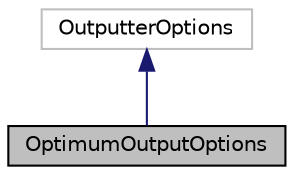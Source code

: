 digraph "OptimumOutputOptions"
{
 // INTERACTIVE_SVG=YES
 // LATEX_PDF_SIZE
  edge [fontname="Helvetica",fontsize="10",labelfontname="Helvetica",labelfontsize="10"];
  node [fontname="Helvetica",fontsize="10",shape=record];
  Node1 [label="OptimumOutputOptions",height=0.2,width=0.4,color="black", fillcolor="grey75", style="filled", fontcolor="black",tooltip="A type that describes the options for the output of a optimisation calculation."];
  Node2 -> Node1 [dir="back",color="midnightblue",fontsize="10",style="solid",fontname="Helvetica"];
  Node2 [label="OutputterOptions",height=0.2,width=0.4,color="grey75", fillcolor="white", style="filled",URL="$structReaktoro_1_1OutputterOptions.html",tooltip=" "];
}
